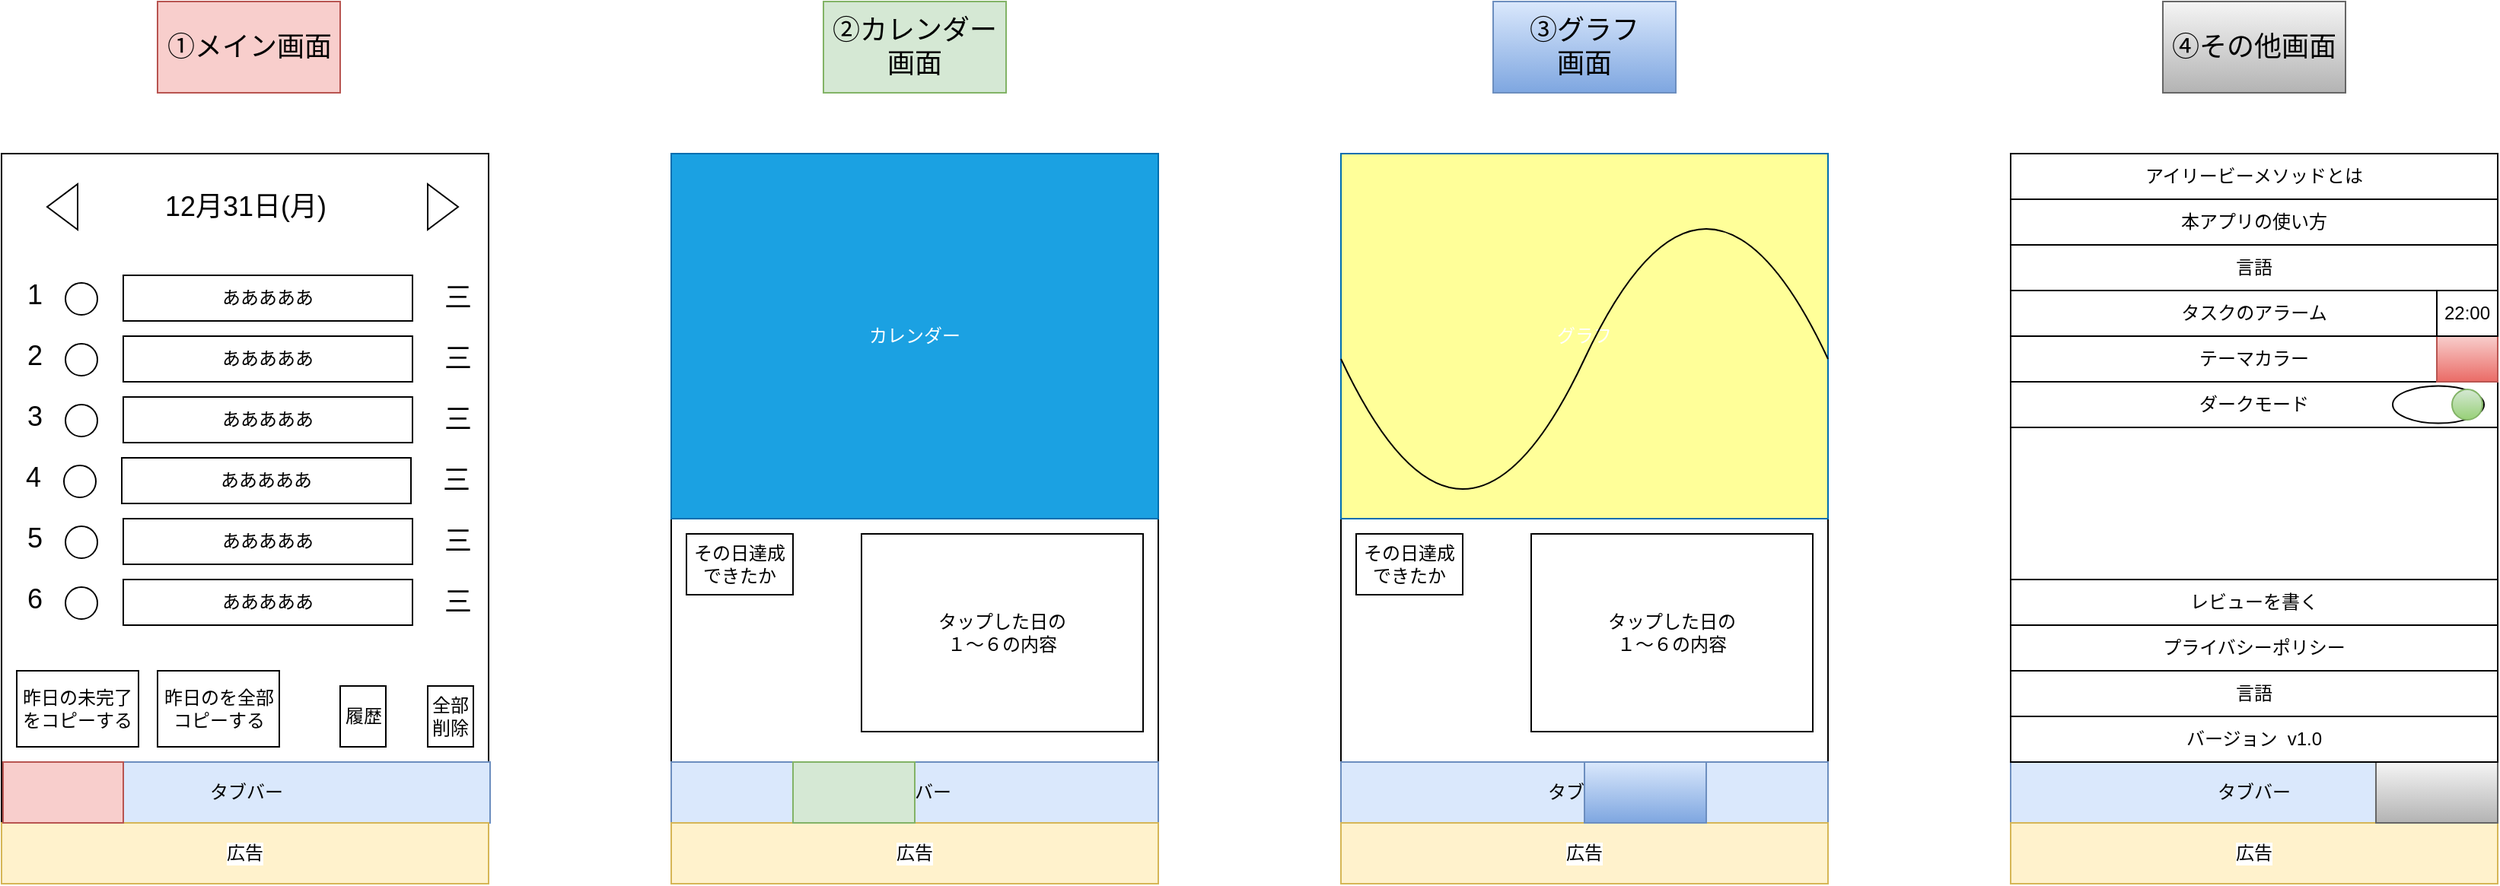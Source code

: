 <mxfile version="14.1.9" type="github">
  <diagram id="u2Cy3u0mQw6GJX8gP12C" name="画面一覧">
    <mxGraphModel dx="946" dy="618" grid="1" gridSize="10" guides="1" tooltips="1" connect="1" arrows="1" fold="1" page="1" pageScale="1" pageWidth="827" pageHeight="1169" math="0" shadow="0">
      <root>
        <mxCell id="0" />
        <mxCell id="1" parent="0" />
        <mxCell id="uuZXWxoUda8wVkBjbuX1-1" value="" style="rounded=0;whiteSpace=wrap;html=1;" parent="1" vertex="1">
          <mxGeometry x="80" y="280" width="320" height="480" as="geometry" />
        </mxCell>
        <mxCell id="eqLvGV7EnVGvMf1zmtqH-2" value="タブバー" style="rounded=0;whiteSpace=wrap;html=1;fillColor=#dae8fc;strokeColor=#6c8ebf;" vertex="1" parent="1">
          <mxGeometry x="81" y="680" width="320" height="40" as="geometry" />
        </mxCell>
        <mxCell id="eqLvGV7EnVGvMf1zmtqH-4" value="" style="rounded=0;whiteSpace=wrap;html=1;" vertex="1" parent="1">
          <mxGeometry x="520" y="280" width="320" height="480" as="geometry" />
        </mxCell>
        <mxCell id="eqLvGV7EnVGvMf1zmtqH-5" value="タブバー" style="rounded=0;whiteSpace=wrap;html=1;fillColor=#dae8fc;strokeColor=#6c8ebf;" vertex="1" parent="1">
          <mxGeometry x="520" y="680" width="320" height="40" as="geometry" />
        </mxCell>
        <mxCell id="eqLvGV7EnVGvMf1zmtqH-7" value="" style="ellipse;whiteSpace=wrap;html=1;aspect=fixed;" vertex="1" parent="1">
          <mxGeometry x="122" y="365" width="21" height="21" as="geometry" />
        </mxCell>
        <mxCell id="eqLvGV7EnVGvMf1zmtqH-8" value="1" style="text;html=1;strokeColor=none;fillColor=none;align=center;verticalAlign=middle;whiteSpace=wrap;rounded=0;fontSize=18;" vertex="1" parent="1">
          <mxGeometry x="82" y="363" width="40" height="20" as="geometry" />
        </mxCell>
        <mxCell id="eqLvGV7EnVGvMf1zmtqH-10" value="あああああ" style="rounded=0;whiteSpace=wrap;html=1;" vertex="1" parent="1">
          <mxGeometry x="160" y="360" width="190" height="30" as="geometry" />
        </mxCell>
        <mxCell id="eqLvGV7EnVGvMf1zmtqH-11" value="12月31日(月)" style="text;html=1;strokeColor=none;fillColor=none;align=center;verticalAlign=middle;whiteSpace=wrap;rounded=0;fontSize=18;" vertex="1" parent="1">
          <mxGeometry x="182.5" y="300" width="115" height="30" as="geometry" />
        </mxCell>
        <mxCell id="eqLvGV7EnVGvMf1zmtqH-12" value="" style="triangle;whiteSpace=wrap;html=1;fontSize=18;" vertex="1" parent="1">
          <mxGeometry x="360" y="300" width="20" height="30" as="geometry" />
        </mxCell>
        <mxCell id="eqLvGV7EnVGvMf1zmtqH-13" value="" style="triangle;whiteSpace=wrap;html=1;fontSize=18;rotation=-180;" vertex="1" parent="1">
          <mxGeometry x="110" y="300" width="20" height="30" as="geometry" />
        </mxCell>
        <mxCell id="eqLvGV7EnVGvMf1zmtqH-15" value="三" style="text;html=1;strokeColor=none;fillColor=none;align=center;verticalAlign=middle;whiteSpace=wrap;rounded=0;fontSize=18;" vertex="1" parent="1">
          <mxGeometry x="360" y="365" width="40" height="20" as="geometry" />
        </mxCell>
        <mxCell id="eqLvGV7EnVGvMf1zmtqH-16" value="" style="ellipse;whiteSpace=wrap;html=1;aspect=fixed;" vertex="1" parent="1">
          <mxGeometry x="122" y="405" width="21" height="21" as="geometry" />
        </mxCell>
        <mxCell id="eqLvGV7EnVGvMf1zmtqH-17" value="2" style="text;html=1;strokeColor=none;fillColor=none;align=center;verticalAlign=middle;whiteSpace=wrap;rounded=0;fontSize=18;" vertex="1" parent="1">
          <mxGeometry x="82" y="403" width="40" height="20" as="geometry" />
        </mxCell>
        <mxCell id="eqLvGV7EnVGvMf1zmtqH-18" value="あああああ" style="rounded=0;whiteSpace=wrap;html=1;" vertex="1" parent="1">
          <mxGeometry x="160" y="400" width="190" height="30" as="geometry" />
        </mxCell>
        <mxCell id="eqLvGV7EnVGvMf1zmtqH-19" value="三" style="text;html=1;strokeColor=none;fillColor=none;align=center;verticalAlign=middle;whiteSpace=wrap;rounded=0;fontSize=18;" vertex="1" parent="1">
          <mxGeometry x="360" y="405" width="40" height="20" as="geometry" />
        </mxCell>
        <mxCell id="eqLvGV7EnVGvMf1zmtqH-20" value="" style="ellipse;whiteSpace=wrap;html=1;aspect=fixed;" vertex="1" parent="1">
          <mxGeometry x="122" y="445" width="21" height="21" as="geometry" />
        </mxCell>
        <mxCell id="eqLvGV7EnVGvMf1zmtqH-21" value="3" style="text;html=1;strokeColor=none;fillColor=none;align=center;verticalAlign=middle;whiteSpace=wrap;rounded=0;fontSize=18;" vertex="1" parent="1">
          <mxGeometry x="82" y="443" width="40" height="20" as="geometry" />
        </mxCell>
        <mxCell id="eqLvGV7EnVGvMf1zmtqH-22" value="あああああ" style="rounded=0;whiteSpace=wrap;html=1;" vertex="1" parent="1">
          <mxGeometry x="160" y="440" width="190" height="30" as="geometry" />
        </mxCell>
        <mxCell id="eqLvGV7EnVGvMf1zmtqH-23" value="三" style="text;html=1;strokeColor=none;fillColor=none;align=center;verticalAlign=middle;whiteSpace=wrap;rounded=0;fontSize=18;" vertex="1" parent="1">
          <mxGeometry x="360" y="445" width="40" height="20" as="geometry" />
        </mxCell>
        <mxCell id="eqLvGV7EnVGvMf1zmtqH-24" value="" style="ellipse;whiteSpace=wrap;html=1;aspect=fixed;" vertex="1" parent="1">
          <mxGeometry x="121" y="485" width="21" height="21" as="geometry" />
        </mxCell>
        <mxCell id="eqLvGV7EnVGvMf1zmtqH-25" value="4" style="text;html=1;strokeColor=none;fillColor=none;align=center;verticalAlign=middle;whiteSpace=wrap;rounded=0;fontSize=18;" vertex="1" parent="1">
          <mxGeometry x="81" y="483" width="40" height="20" as="geometry" />
        </mxCell>
        <mxCell id="eqLvGV7EnVGvMf1zmtqH-26" value="あああああ" style="rounded=0;whiteSpace=wrap;html=1;" vertex="1" parent="1">
          <mxGeometry x="159" y="480" width="190" height="30" as="geometry" />
        </mxCell>
        <mxCell id="eqLvGV7EnVGvMf1zmtqH-27" value="三" style="text;html=1;strokeColor=none;fillColor=none;align=center;verticalAlign=middle;whiteSpace=wrap;rounded=0;fontSize=18;" vertex="1" parent="1">
          <mxGeometry x="359" y="485" width="40" height="20" as="geometry" />
        </mxCell>
        <mxCell id="eqLvGV7EnVGvMf1zmtqH-28" value="" style="ellipse;whiteSpace=wrap;html=1;aspect=fixed;" vertex="1" parent="1">
          <mxGeometry x="122" y="525" width="21" height="21" as="geometry" />
        </mxCell>
        <mxCell id="eqLvGV7EnVGvMf1zmtqH-29" value="5" style="text;html=1;strokeColor=none;fillColor=none;align=center;verticalAlign=middle;whiteSpace=wrap;rounded=0;fontSize=18;" vertex="1" parent="1">
          <mxGeometry x="82" y="523" width="40" height="20" as="geometry" />
        </mxCell>
        <mxCell id="eqLvGV7EnVGvMf1zmtqH-30" value="あああああ" style="rounded=0;whiteSpace=wrap;html=1;" vertex="1" parent="1">
          <mxGeometry x="160" y="520" width="190" height="30" as="geometry" />
        </mxCell>
        <mxCell id="eqLvGV7EnVGvMf1zmtqH-31" value="三" style="text;html=1;strokeColor=none;fillColor=none;align=center;verticalAlign=middle;whiteSpace=wrap;rounded=0;fontSize=18;" vertex="1" parent="1">
          <mxGeometry x="360" y="525" width="40" height="20" as="geometry" />
        </mxCell>
        <mxCell id="eqLvGV7EnVGvMf1zmtqH-37" value="" style="ellipse;whiteSpace=wrap;html=1;aspect=fixed;" vertex="1" parent="1">
          <mxGeometry x="122" y="565" width="21" height="21" as="geometry" />
        </mxCell>
        <mxCell id="eqLvGV7EnVGvMf1zmtqH-38" value="6" style="text;html=1;strokeColor=none;fillColor=none;align=center;verticalAlign=middle;whiteSpace=wrap;rounded=0;fontSize=18;" vertex="1" parent="1">
          <mxGeometry x="82" y="563" width="40" height="20" as="geometry" />
        </mxCell>
        <mxCell id="eqLvGV7EnVGvMf1zmtqH-39" value="あああああ" style="rounded=0;whiteSpace=wrap;html=1;" vertex="1" parent="1">
          <mxGeometry x="160" y="560" width="190" height="30" as="geometry" />
        </mxCell>
        <mxCell id="eqLvGV7EnVGvMf1zmtqH-40" value="三" style="text;html=1;strokeColor=none;fillColor=none;align=center;verticalAlign=middle;whiteSpace=wrap;rounded=0;fontSize=18;" vertex="1" parent="1">
          <mxGeometry x="360" y="565" width="40" height="20" as="geometry" />
        </mxCell>
        <mxCell id="eqLvGV7EnVGvMf1zmtqH-45" value="広告" style="rounded=0;whiteSpace=wrap;html=1;labelBackgroundColor=#ffffff;fillColor=#fff2cc;strokeColor=#d6b656;" vertex="1" parent="1">
          <mxGeometry x="80" y="720" width="320" height="40" as="geometry" />
        </mxCell>
        <mxCell id="eqLvGV7EnVGvMf1zmtqH-46" value="昨日の未完了をコピーする" style="rounded=0;whiteSpace=wrap;html=1;" vertex="1" parent="1">
          <mxGeometry x="90" y="620" width="80" height="50" as="geometry" />
        </mxCell>
        <mxCell id="eqLvGV7EnVGvMf1zmtqH-47" value="全部削除" style="rounded=0;whiteSpace=wrap;html=1;" vertex="1" parent="1">
          <mxGeometry x="360" y="630" width="30" height="40" as="geometry" />
        </mxCell>
        <mxCell id="eqLvGV7EnVGvMf1zmtqH-48" value="昨日のを全部コピーする" style="rounded=0;whiteSpace=wrap;html=1;" vertex="1" parent="1">
          <mxGeometry x="182.5" y="620" width="80" height="50" as="geometry" />
        </mxCell>
        <mxCell id="eqLvGV7EnVGvMf1zmtqH-49" value="①メイン画面" style="rounded=0;whiteSpace=wrap;html=1;labelBackgroundColor=none;fontSize=18;fillColor=#f8cecc;strokeColor=#b85450;" vertex="1" parent="1">
          <mxGeometry x="182.5" y="180" width="120" height="60" as="geometry" />
        </mxCell>
        <mxCell id="eqLvGV7EnVGvMf1zmtqH-51" value="" style="rounded=0;whiteSpace=wrap;html=1;labelBackgroundColor=none;fontSize=18;fillColor=#f8cecc;strokeColor=#b85450;" vertex="1" parent="1">
          <mxGeometry x="81" y="680" width="79" height="40" as="geometry" />
        </mxCell>
        <mxCell id="eqLvGV7EnVGvMf1zmtqH-52" value="広告" style="rounded=0;whiteSpace=wrap;html=1;labelBackgroundColor=#ffffff;fillColor=#fff2cc;strokeColor=#d6b656;" vertex="1" parent="1">
          <mxGeometry x="520" y="720" width="320" height="40" as="geometry" />
        </mxCell>
        <mxCell id="eqLvGV7EnVGvMf1zmtqH-53" value="②カレンダー&lt;br&gt;画面" style="rounded=0;whiteSpace=wrap;html=1;labelBackgroundColor=none;fontSize=18;fillColor=#d5e8d4;strokeColor=#82b366;" vertex="1" parent="1">
          <mxGeometry x="620" y="180" width="120" height="60" as="geometry" />
        </mxCell>
        <mxCell id="eqLvGV7EnVGvMf1zmtqH-54" value="" style="rounded=0;whiteSpace=wrap;html=1;labelBackgroundColor=none;fontSize=18;fillColor=#d5e8d4;strokeColor=#82b366;" vertex="1" parent="1">
          <mxGeometry x="600" y="680" width="80" height="40" as="geometry" />
        </mxCell>
        <mxCell id="eqLvGV7EnVGvMf1zmtqH-55" value="カレンダー" style="rounded=0;whiteSpace=wrap;html=1;fillColor=#1ba1e2;strokeColor=#006EAF;fontColor=#ffffff;" vertex="1" parent="1">
          <mxGeometry x="520" y="280" width="320" height="240" as="geometry" />
        </mxCell>
        <mxCell id="eqLvGV7EnVGvMf1zmtqH-56" value="履歴" style="rounded=0;whiteSpace=wrap;html=1;" vertex="1" parent="1">
          <mxGeometry x="302.5" y="630" width="30" height="40" as="geometry" />
        </mxCell>
        <mxCell id="eqLvGV7EnVGvMf1zmtqH-57" value="その日達成できたか" style="rounded=0;whiteSpace=wrap;html=1;" vertex="1" parent="1">
          <mxGeometry x="530" y="530" width="70" height="40" as="geometry" />
        </mxCell>
        <mxCell id="eqLvGV7EnVGvMf1zmtqH-58" value="タップした日の&lt;br&gt;１〜６の内容" style="rounded=0;whiteSpace=wrap;html=1;" vertex="1" parent="1">
          <mxGeometry x="645" y="530" width="185" height="130" as="geometry" />
        </mxCell>
        <mxCell id="eqLvGV7EnVGvMf1zmtqH-59" value="" style="rounded=0;whiteSpace=wrap;html=1;" vertex="1" parent="1">
          <mxGeometry x="1400" y="280" width="320" height="480" as="geometry" />
        </mxCell>
        <mxCell id="eqLvGV7EnVGvMf1zmtqH-60" value="タブバー" style="rounded=0;whiteSpace=wrap;html=1;fillColor=#dae8fc;strokeColor=#6c8ebf;" vertex="1" parent="1">
          <mxGeometry x="1400" y="680" width="320" height="40" as="geometry" />
        </mxCell>
        <mxCell id="eqLvGV7EnVGvMf1zmtqH-61" value="広告" style="rounded=0;whiteSpace=wrap;html=1;labelBackgroundColor=#ffffff;fillColor=#fff2cc;strokeColor=#d6b656;" vertex="1" parent="1">
          <mxGeometry x="1400" y="720" width="320" height="40" as="geometry" />
        </mxCell>
        <mxCell id="eqLvGV7EnVGvMf1zmtqH-62" value="④その他画面" style="rounded=0;whiteSpace=wrap;html=1;labelBackgroundColor=none;fontSize=18;fillColor=#f5f5f5;strokeColor=#666666;gradientColor=#b3b3b3;" vertex="1" parent="1">
          <mxGeometry x="1500" y="180" width="120" height="60" as="geometry" />
        </mxCell>
        <mxCell id="eqLvGV7EnVGvMf1zmtqH-63" value="" style="rounded=0;whiteSpace=wrap;html=1;labelBackgroundColor=none;fontSize=18;fillColor=#f5f5f5;strokeColor=#666666;gradientColor=#b3b3b3;" vertex="1" parent="1">
          <mxGeometry x="1640" y="680" width="80" height="40" as="geometry" />
        </mxCell>
        <mxCell id="eqLvGV7EnVGvMf1zmtqH-66" value="バージョン&amp;nbsp; v1.0&lt;span style=&quot;color: rgba(0 , 0 , 0 , 0) ; font-family: monospace ; font-size: 0px&quot;&gt;%3CmxGraphModel%3E%3Croot%3E%3CmxCell%20id%3D%220%22%2F%3E%3CmxCell%20id%3D%221%22%20parent%3D%220%22%2F%3E%3CmxCell%20id%3D%222%22%20value%3D%22%22%20style%3D%22rounded%3D0%3BwhiteSpace%3Dwrap%3Bhtml%3D1%3B%22%20vertex%3D%221%22%20parent%3D%221%22%3E%3CmxGeometry%20x%3D%22520%22%20y%3D%22280%22%20width%3D%22320%22%20height%3D%22480%22%20as%3D%22geometry%22%2F%3E%3C%2FmxCell%3E%3CmxCell%20id%3D%223%22%20value%3D%22%E3%82%BF%E3%83%96%E3%83%90%E3%83%BC%22%20style%3D%22rounded%3D0%3BwhiteSpace%3Dwrap%3Bhtml%3D1%3BfillColor%3D%23dae8fc%3BstrokeColor%3D%236c8ebf%3B%22%20vertex%3D%221%22%20parent%3D%221%22%3E%3CmxGeometry%20x%3D%22520%22%20y%3D%22680%22%20width%3D%22320%22%20height%3D%2240%22%20as%3D%22geometry%22%2F%3E%3C%2FmxCell%3E%3CmxCell%20id%3D%224%22%20value%3D%22%E5%BA%83%E5%91%8A%22%20style%3D%22rounded%3D0%3BwhiteSpace%3Dwrap%3Bhtml%3D1%3BlabelBackgroundColor%3D%23ffffff%3BfillColor%3D%23fff2cc%3BstrokeColor%3D%23d6b656%3B%22%20vertex%3D%221%22%20parent%3D%221%22%3E%3CmxGeometry%20x%3D%22520%22%20y%3D%22720%22%20width%3D%22320%22%20height%3D%2240%22%20as%3D%22geometry%22%2F%3E%3C%2FmxCell%3E%3CmxCell%20id%3D%225%22%20value%3D%22%E2%91%A1%E3%82%AB%E3%83%AC%E3%83%B3%E3%83%80%E3%83%BC%26lt%3Bbr%26gt%3B%E7%94%BB%E9%9D%A2%22%20style%3D%22rounded%3D0%3BwhiteSpace%3Dwrap%3Bhtml%3D1%3BlabelBackgroundColor%3Dnone%3BfontSize%3D18%3BfillColor%3D%23d5e8d4%3BstrokeColor%3D%2382b366%3B%22%20vertex%3D%221%22%20parent%3D%221%22%3E%3CmxGeometry%20x%3D%22620%22%20y%3D%22180%22%20width%3D%22120%22%20height%3D%2260%22%20as%3D%22geometry%22%2F%3E%3C%2FmxCell%3E%3CmxCell%20id%3D%226%22%20value%3D%22%22%20style%3D%22rounded%3D0%3BwhiteSpace%3Dwrap%3Bhtml%3D1%3BlabelBackgroundColor%3Dnone%3BfontSize%3D18%3BfillColor%3D%23d5e8d4%3BstrokeColor%3D%2382b366%3B%22%20vertex%3D%221%22%20parent%3D%221%22%3E%3CmxGeometry%20x%3D%22600%22%20y%3D%22680%22%20width%3D%2270%22%20height%3D%2240%22%20as%3D%22geometry%22%2F%3E%3C%2FmxCell%3E%3CmxCell%20id%3D%227%22%20value%3D%22%E3%82%AB%E3%83%AC%E3%83%B3%E3%83%80%E3%83%BC%22%20style%3D%22rounded%3D0%3BwhiteSpace%3Dwrap%3Bhtml%3D1%3BfillColor%3D%231ba1e2%3BstrokeColor%3D%23006EAF%3BfontColor%3D%23ffffff%3B%22%20vertex%3D%221%22%20parent%3D%221%22%3E%3CmxGeometry%20x%3D%22520%22%20y%3D%22280%22%20width%3D%22320%22%20height%3D%22240%22%20as%3D%22geometry%22%2F%3E%3C%2FmxCell%3E%3CmxCell%20id%3D%228%22%20value%3D%22%E3%81%9D%E3%81%AE%E6%97%A5%E9%81%94%E6%88%90%E3%81%A7%E3%81%8D%E3%81%9F%E3%81%8B%22%20style%3D%22rounded%3D0%3BwhiteSpace%3Dwrap%3Bhtml%3D1%3B%22%20vertex%3D%221%22%20parent%3D%221%22%3E%3CmxGeometry%20x%3D%22530%22%20y%3D%22530%22%20width%3D%2270%22%20height%3D%2240%22%20as%3D%22geometry%22%2F%3E%3C%2FmxCell%3E%3CmxCell%20id%3D%229%22%20value%3D%22%EF%BC%91%E3%80%9C%EF%BC%96%E3%81%AE%E5%86%85%E5%AE%B9%22%20style%3D%22rounded%3D0%3BwhiteSpace%3Dwrap%3Bhtml%3D1%3B%22%20vertex%3D%221%22%20parent%3D%221%22%3E%3CmxGeometry%20x%3D%22645%22%20y%3D%22530%22%20width%3D%22185%22%20height%3D%22130%22%20as%3D%22geometry%22%2F%3E%3C%2FmxCell%3E%3C%2Froot%3E%3C%2FmxGraphModel%3E&lt;/span&gt;" style="rounded=0;whiteSpace=wrap;html=1;" vertex="1" parent="1">
          <mxGeometry x="1400" y="650" width="320" height="30" as="geometry" />
        </mxCell>
        <mxCell id="eqLvGV7EnVGvMf1zmtqH-72" value="アイリービーメソッドとは" style="rounded=0;whiteSpace=wrap;html=1;" vertex="1" parent="1">
          <mxGeometry x="1400" y="280" width="320" height="30" as="geometry" />
        </mxCell>
        <mxCell id="eqLvGV7EnVGvMf1zmtqH-73" value="" style="group" vertex="1" connectable="0" parent="1">
          <mxGeometry x="1400" y="430" width="320" height="30" as="geometry" />
        </mxCell>
        <mxCell id="eqLvGV7EnVGvMf1zmtqH-68" value="ダークモード" style="rounded=0;whiteSpace=wrap;html=1;" vertex="1" parent="eqLvGV7EnVGvMf1zmtqH-73">
          <mxGeometry width="320" height="30" as="geometry" />
        </mxCell>
        <mxCell id="eqLvGV7EnVGvMf1zmtqH-69" value="" style="ellipse;whiteSpace=wrap;html=1;labelBackgroundColor=none;fontSize=18;" vertex="1" parent="eqLvGV7EnVGvMf1zmtqH-73">
          <mxGeometry x="251" y="2.75" width="60" height="24.5" as="geometry" />
        </mxCell>
        <mxCell id="eqLvGV7EnVGvMf1zmtqH-70" value="" style="ellipse;whiteSpace=wrap;html=1;aspect=fixed;labelBackgroundColor=none;fontSize=18;gradientColor=#97d077;fillColor=#d5e8d4;strokeColor=#82b366;" vertex="1" parent="eqLvGV7EnVGvMf1zmtqH-73">
          <mxGeometry x="290" y="5" width="20" height="20" as="geometry" />
        </mxCell>
        <mxCell id="eqLvGV7EnVGvMf1zmtqH-76" value="" style="group" vertex="1" connectable="0" parent="1">
          <mxGeometry x="1400" y="400" width="320" height="30" as="geometry" />
        </mxCell>
        <mxCell id="eqLvGV7EnVGvMf1zmtqH-67" value="テーマカラー" style="rounded=0;whiteSpace=wrap;html=1;" vertex="1" parent="eqLvGV7EnVGvMf1zmtqH-76">
          <mxGeometry width="320" height="30" as="geometry" />
        </mxCell>
        <mxCell id="eqLvGV7EnVGvMf1zmtqH-71" value="" style="rounded=0;whiteSpace=wrap;html=1;labelBackgroundColor=none;fontSize=18;gradientColor=#ea6b66;fillColor=#f8cecc;strokeColor=#b85450;" vertex="1" parent="eqLvGV7EnVGvMf1zmtqH-76">
          <mxGeometry x="280" width="40" height="30" as="geometry" />
        </mxCell>
        <mxCell id="eqLvGV7EnVGvMf1zmtqH-77" value="本アプリの使い方" style="rounded=0;whiteSpace=wrap;html=1;" vertex="1" parent="1">
          <mxGeometry x="1400" y="310" width="320" height="30" as="geometry" />
        </mxCell>
        <mxCell id="eqLvGV7EnVGvMf1zmtqH-78" value="言語" style="rounded=0;whiteSpace=wrap;html=1;" vertex="1" parent="1">
          <mxGeometry x="1400" y="340" width="320" height="30" as="geometry" />
        </mxCell>
        <mxCell id="eqLvGV7EnVGvMf1zmtqH-83" value="" style="group" vertex="1" connectable="0" parent="1">
          <mxGeometry x="1400" y="370" width="320" height="30" as="geometry" />
        </mxCell>
        <mxCell id="eqLvGV7EnVGvMf1zmtqH-79" value="タスクのアラーム" style="rounded=0;whiteSpace=wrap;html=1;" vertex="1" parent="eqLvGV7EnVGvMf1zmtqH-83">
          <mxGeometry width="320" height="30" as="geometry" />
        </mxCell>
        <mxCell id="eqLvGV7EnVGvMf1zmtqH-80" value="22:00" style="rounded=0;whiteSpace=wrap;html=1;" vertex="1" parent="eqLvGV7EnVGvMf1zmtqH-83">
          <mxGeometry x="280" width="40" height="30" as="geometry" />
        </mxCell>
        <mxCell id="eqLvGV7EnVGvMf1zmtqH-84" value="プライバシーポリシー" style="rounded=0;whiteSpace=wrap;html=1;" vertex="1" parent="1">
          <mxGeometry x="1400" y="590" width="320" height="30" as="geometry" />
        </mxCell>
        <mxCell id="eqLvGV7EnVGvMf1zmtqH-85" value="言語" style="rounded=0;whiteSpace=wrap;html=1;" vertex="1" parent="1">
          <mxGeometry x="1400" y="620" width="320" height="30" as="geometry" />
        </mxCell>
        <mxCell id="eqLvGV7EnVGvMf1zmtqH-86" value="レビューを書く" style="rounded=0;whiteSpace=wrap;html=1;" vertex="1" parent="1">
          <mxGeometry x="1400" y="560" width="320" height="30" as="geometry" />
        </mxCell>
        <mxCell id="eqLvGV7EnVGvMf1zmtqH-87" value="" style="rounded=0;whiteSpace=wrap;html=1;" vertex="1" parent="1">
          <mxGeometry x="960" y="280" width="320" height="480" as="geometry" />
        </mxCell>
        <mxCell id="eqLvGV7EnVGvMf1zmtqH-88" value="タブバー" style="rounded=0;whiteSpace=wrap;html=1;fillColor=#dae8fc;strokeColor=#6c8ebf;" vertex="1" parent="1">
          <mxGeometry x="960" y="680" width="320" height="40" as="geometry" />
        </mxCell>
        <mxCell id="eqLvGV7EnVGvMf1zmtqH-89" value="広告" style="rounded=0;whiteSpace=wrap;html=1;labelBackgroundColor=#ffffff;fillColor=#fff2cc;strokeColor=#d6b656;" vertex="1" parent="1">
          <mxGeometry x="960" y="720" width="320" height="40" as="geometry" />
        </mxCell>
        <mxCell id="eqLvGV7EnVGvMf1zmtqH-90" value="③グラフ&lt;br&gt;画面" style="rounded=0;whiteSpace=wrap;html=1;labelBackgroundColor=none;fontSize=18;fillColor=#dae8fc;strokeColor=#6c8ebf;gradientColor=#7ea6e0;" vertex="1" parent="1">
          <mxGeometry x="1060" y="180" width="120" height="60" as="geometry" />
        </mxCell>
        <mxCell id="eqLvGV7EnVGvMf1zmtqH-91" value="" style="rounded=0;whiteSpace=wrap;html=1;labelBackgroundColor=none;fontSize=18;fillColor=#dae8fc;strokeColor=#6c8ebf;gradientColor=#7ea6e0;" vertex="1" parent="1">
          <mxGeometry x="1120" y="680" width="80" height="40" as="geometry" />
        </mxCell>
        <mxCell id="eqLvGV7EnVGvMf1zmtqH-92" value="グラフ" style="rounded=0;whiteSpace=wrap;html=1;strokeColor=#006EAF;fontColor=#ffffff;fillColor=#FFFF99;" vertex="1" parent="1">
          <mxGeometry x="960" y="280" width="320" height="240" as="geometry" />
        </mxCell>
        <mxCell id="eqLvGV7EnVGvMf1zmtqH-93" value="その日達成できたか" style="rounded=0;whiteSpace=wrap;html=1;" vertex="1" parent="1">
          <mxGeometry x="970" y="530" width="70" height="40" as="geometry" />
        </mxCell>
        <mxCell id="eqLvGV7EnVGvMf1zmtqH-94" value="タップした日の&lt;br&gt;１〜６の内容" style="rounded=0;whiteSpace=wrap;html=1;" vertex="1" parent="1">
          <mxGeometry x="1085" y="530" width="185" height="130" as="geometry" />
        </mxCell>
        <mxCell id="eqLvGV7EnVGvMf1zmtqH-97" value="" style="shape=tape;whiteSpace=wrap;html=1;labelBackgroundColor=none;fillColor=#FFFF99;fontSize=18;size=1;" vertex="1" parent="1">
          <mxGeometry x="960" y="320" width="320" height="190" as="geometry" />
        </mxCell>
      </root>
    </mxGraphModel>
  </diagram>
</mxfile>
